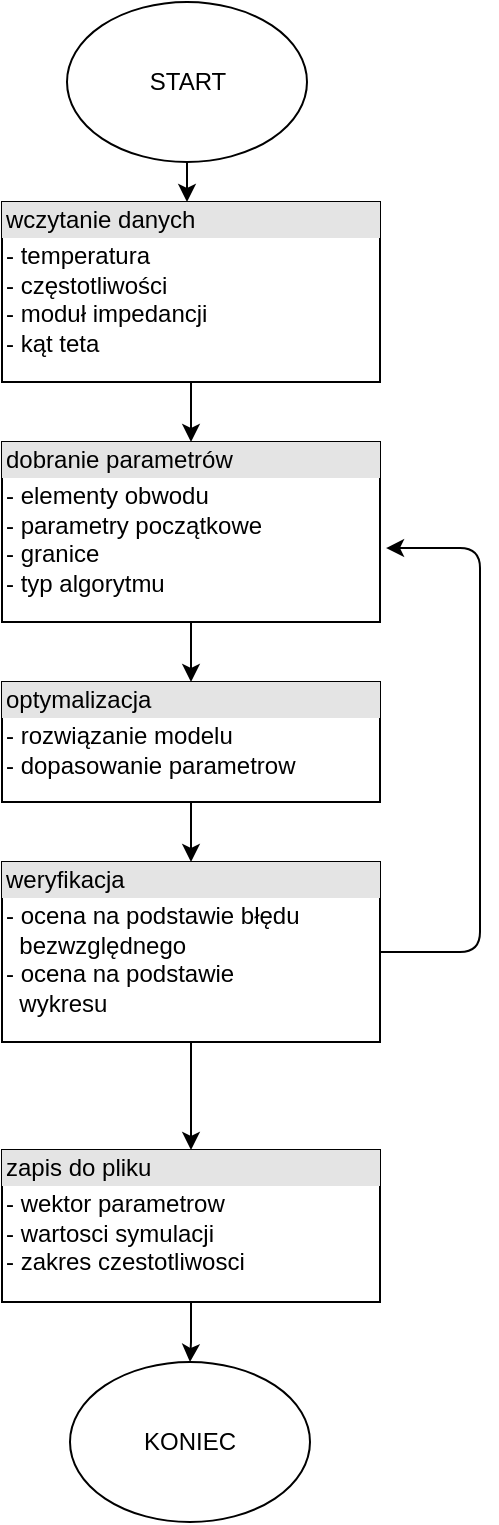 <mxfile version="12.1.7" type="device" pages="1"><diagram name="Page-1" id="9f46799a-70d6-7492-0946-bef42562c5a5"><mxGraphModel dx="878" dy="524" grid="1" gridSize="10" guides="1" tooltips="1" connect="1" arrows="1" fold="1" page="1" pageScale="1" pageWidth="827" pageHeight="1169" background="#ffffff" math="0" shadow="0"><root><mxCell id="0"/><mxCell id="1" parent="0"/><mxCell id="p0AbSWgHmAEVyj4yJ8Y3-12" value="" style="edgeStyle=orthogonalEdgeStyle;rounded=0;orthogonalLoop=1;jettySize=auto;html=1;" edge="1" parent="1" source="Hf91EUlbq3gFBa-_1uPT-1" target="p0AbSWgHmAEVyj4yJ8Y3-3"><mxGeometry relative="1" as="geometry"><Array as="points"><mxPoint x="410" y="110"/><mxPoint x="410" y="110"/></Array></mxGeometry></mxCell><mxCell id="Hf91EUlbq3gFBa-_1uPT-1" value="START" style="ellipse;whiteSpace=wrap;html=1;" parent="1" vertex="1"><mxGeometry x="351.5" y="10" width="120" height="80" as="geometry"/></mxCell><mxCell id="p0AbSWgHmAEVyj4yJ8Y3-1" value="KONIEC" style="ellipse;whiteSpace=wrap;html=1;" vertex="1" parent="1"><mxGeometry x="353" y="690" width="120" height="80" as="geometry"/></mxCell><mxCell id="p0AbSWgHmAEVyj4yJ8Y3-13" value="" style="edgeStyle=orthogonalEdgeStyle;rounded=0;orthogonalLoop=1;jettySize=auto;html=1;" edge="1" parent="1" source="p0AbSWgHmAEVyj4yJ8Y3-3" target="p0AbSWgHmAEVyj4yJ8Y3-6"><mxGeometry relative="1" as="geometry"/></mxCell><mxCell id="p0AbSWgHmAEVyj4yJ8Y3-3" value="&lt;div style=&quot;box-sizing: border-box ; width: 100% ; background: #e4e4e4 ; padding: 2px&quot; align=&quot;left&quot;&gt;wczytanie danych&lt;/div&gt;&lt;table style=&quot;width: 100% ; font-size: 1em&quot; cellspacing=&quot;0&quot; cellpadding=&quot;2&quot;&gt;&lt;tbody&gt;&lt;tr&gt;&lt;td&gt;- temperatura&lt;br&gt;- częstotliwości&lt;br&gt;- moduł impedancji&lt;br&gt;- kąt teta&lt;br&gt;&lt;/td&gt;&lt;td&gt;&lt;br&gt;&lt;/td&gt;&lt;/tr&gt;&lt;tr&gt;&lt;td&gt;&lt;br&gt;&lt;/td&gt;&lt;td&gt;&lt;br&gt;&lt;/td&gt;&lt;/tr&gt;&lt;tr&gt;&lt;td&gt;&lt;br&gt;&lt;/td&gt;&lt;td&gt;&lt;br&gt;&lt;/td&gt;&lt;/tr&gt;&lt;/tbody&gt;&lt;/table&gt;" style="verticalAlign=top;align=left;overflow=fill;html=1;strokeColor=#000000;strokeWidth=1;gradientColor=none;" vertex="1" parent="1"><mxGeometry x="319" y="110" width="189" height="90" as="geometry"/></mxCell><mxCell id="p0AbSWgHmAEVyj4yJ8Y3-18" value="" style="edgeStyle=orthogonalEdgeStyle;rounded=0;orthogonalLoop=1;jettySize=auto;html=1;entryX=0.5;entryY=0;entryDx=0;entryDy=0;" edge="1" parent="1" source="p0AbSWgHmAEVyj4yJ8Y3-6" target="p0AbSWgHmAEVyj4yJ8Y3-7"><mxGeometry relative="1" as="geometry"><mxPoint x="412" y="360" as="targetPoint"/></mxGeometry></mxCell><mxCell id="p0AbSWgHmAEVyj4yJ8Y3-6" value="&lt;div style=&quot;box-sizing: border-box ; width: 100% ; background: #e4e4e4 ; padding: 2px&quot;&gt;dobranie parametrów&lt;br&gt;&lt;/div&gt;&lt;table style=&quot;width: 100% ; font-size: 1em&quot; cellspacing=&quot;0&quot; cellpadding=&quot;2&quot;&gt;&lt;tbody&gt;&lt;tr&gt;&lt;td&gt;- elementy obwodu &lt;br&gt;- parametry początkowe&lt;br&gt;- granice &lt;br&gt;- typ algorytmu&lt;br&gt;&lt;/td&gt;&lt;td&gt;&lt;br&gt;&lt;/td&gt;&lt;/tr&gt;&lt;tr&gt;&lt;td&gt;&lt;br&gt;&lt;/td&gt;&lt;td&gt;&lt;br&gt;&lt;/td&gt;&lt;/tr&gt;&lt;tr&gt;&lt;td&gt;&lt;br&gt;&lt;/td&gt;&lt;td&gt;&lt;br&gt;&lt;/td&gt;&lt;/tr&gt;&lt;/tbody&gt;&lt;/table&gt;" style="verticalAlign=top;align=left;overflow=fill;html=1;strokeColor=#000000;strokeWidth=1;gradientColor=none;" vertex="1" parent="1"><mxGeometry x="319" y="230" width="189" height="90" as="geometry"/></mxCell><mxCell id="p0AbSWgHmAEVyj4yJ8Y3-20" value="" style="edgeStyle=orthogonalEdgeStyle;rounded=0;orthogonalLoop=1;jettySize=auto;html=1;" edge="1" parent="1" source="p0AbSWgHmAEVyj4yJ8Y3-7" target="p0AbSWgHmAEVyj4yJ8Y3-8"><mxGeometry relative="1" as="geometry"/></mxCell><mxCell id="p0AbSWgHmAEVyj4yJ8Y3-7" value="&lt;div style=&quot;box-sizing: border-box ; width: 100% ; background: #e4e4e4 ; padding: 2px&quot;&gt;optymalizacja&lt;br&gt;&lt;/div&gt;&lt;table style=&quot;width: 100% ; font-size: 1em&quot; cellspacing=&quot;0&quot; cellpadding=&quot;2&quot;&gt;&lt;tbody&gt;&lt;tr&gt;&lt;td&gt;- rozwiązanie modelu&lt;br&gt;- dopasowanie parametrow&lt;br&gt;&lt;br&gt;&lt;/td&gt;&lt;td&gt;&lt;br&gt;&lt;/td&gt;&lt;/tr&gt;&lt;tr&gt;&lt;td&gt;&lt;br&gt;&lt;/td&gt;&lt;td&gt;&lt;br&gt;&lt;/td&gt;&lt;/tr&gt;&lt;tr&gt;&lt;td&gt;&lt;br&gt;&lt;/td&gt;&lt;td&gt;&lt;br&gt;&lt;/td&gt;&lt;/tr&gt;&lt;/tbody&gt;&lt;/table&gt;" style="verticalAlign=top;align=left;overflow=fill;html=1;strokeColor=#000000;strokeWidth=1;gradientColor=none;" vertex="1" parent="1"><mxGeometry x="319" y="350" width="189" height="60" as="geometry"/></mxCell><mxCell id="p0AbSWgHmAEVyj4yJ8Y3-21" value="" style="edgeStyle=orthogonalEdgeStyle;rounded=0;orthogonalLoop=1;jettySize=auto;html=1;" edge="1" parent="1" source="p0AbSWgHmAEVyj4yJ8Y3-8" target="p0AbSWgHmAEVyj4yJ8Y3-10"><mxGeometry relative="1" as="geometry"/></mxCell><mxCell id="p0AbSWgHmAEVyj4yJ8Y3-8" value="&lt;div style=&quot;box-sizing: border-box ; width: 100% ; background: #e4e4e4 ; padding: 2px&quot;&gt;weryfikacja&lt;br&gt;&lt;/div&gt;&lt;table style=&quot;width: 100% ; font-size: 1em&quot; cellspacing=&quot;0&quot; cellpadding=&quot;2&quot;&gt;&lt;tbody&gt;&lt;tr&gt;&lt;td&gt;- ocena na podstawie błędu&lt;br&gt;&amp;nbsp; bezwzględnego&lt;br&gt;- ocena na podstawie &lt;br&gt;&amp;nbsp; wykresu&lt;br&gt;&lt;/td&gt;&lt;td&gt;&lt;br&gt;&lt;/td&gt;&lt;/tr&gt;&lt;tr&gt;&lt;td&gt;&lt;br&gt;&lt;/td&gt;&lt;td&gt;&lt;br&gt;&lt;/td&gt;&lt;/tr&gt;&lt;tr&gt;&lt;td&gt;&lt;br&gt;&lt;/td&gt;&lt;td&gt;&lt;br&gt;&lt;/td&gt;&lt;/tr&gt;&lt;/tbody&gt;&lt;/table&gt;" style="verticalAlign=top;align=left;overflow=fill;html=1;strokeColor=#000000;strokeWidth=1;gradientColor=none;" vertex="1" parent="1"><mxGeometry x="319" y="440" width="189" height="90" as="geometry"/></mxCell><mxCell id="p0AbSWgHmAEVyj4yJ8Y3-28" value="" style="edgeStyle=orthogonalEdgeStyle;rounded=0;orthogonalLoop=1;jettySize=auto;html=1;" edge="1" parent="1" source="p0AbSWgHmAEVyj4yJ8Y3-10" target="p0AbSWgHmAEVyj4yJ8Y3-1"><mxGeometry relative="1" as="geometry"/></mxCell><mxCell id="p0AbSWgHmAEVyj4yJ8Y3-10" value="&lt;div style=&quot;box-sizing: border-box ; width: 100% ; background: #e4e4e4 ; padding: 2px&quot;&gt;zapis do pliku&lt;br&gt;&lt;/div&gt;&lt;table style=&quot;width: 100% ; font-size: 1em&quot; cellspacing=&quot;0&quot; cellpadding=&quot;2&quot;&gt;&lt;tbody&gt;&lt;tr&gt;&lt;td&gt;- wektor parametrow&lt;br&gt;- wartosci symulacji&lt;br&gt;- zakres czestotliwosci&lt;br&gt;&lt;br&gt;&lt;/td&gt;&lt;td&gt;&lt;br&gt;&lt;/td&gt;&lt;/tr&gt;&lt;tr&gt;&lt;td&gt;&lt;br&gt;&lt;/td&gt;&lt;td&gt;&lt;br&gt;&lt;/td&gt;&lt;/tr&gt;&lt;tr&gt;&lt;td&gt;&lt;br&gt;&lt;/td&gt;&lt;td&gt;&lt;br&gt;&lt;/td&gt;&lt;/tr&gt;&lt;/tbody&gt;&lt;/table&gt;" style="verticalAlign=top;align=left;overflow=fill;html=1;strokeColor=#000000;strokeWidth=1;gradientColor=none;" vertex="1" parent="1"><mxGeometry x="319" y="584" width="189" height="76" as="geometry"/></mxCell><mxCell id="p0AbSWgHmAEVyj4yJ8Y3-24" value="" style="endArrow=classic;html=1;entryX=1.016;entryY=0.589;entryDx=0;entryDy=0;entryPerimeter=0;exitX=1;exitY=0.5;exitDx=0;exitDy=0;" edge="1" parent="1" source="p0AbSWgHmAEVyj4yJ8Y3-8" target="p0AbSWgHmAEVyj4yJ8Y3-6"><mxGeometry width="50" height="50" relative="1" as="geometry"><mxPoint x="508" y="622" as="sourcePoint"/><mxPoint x="558" y="180" as="targetPoint"/><Array as="points"><mxPoint x="558" y="485"/><mxPoint x="558" y="283"/></Array></mxGeometry></mxCell></root></mxGraphModel></diagram></mxfile>